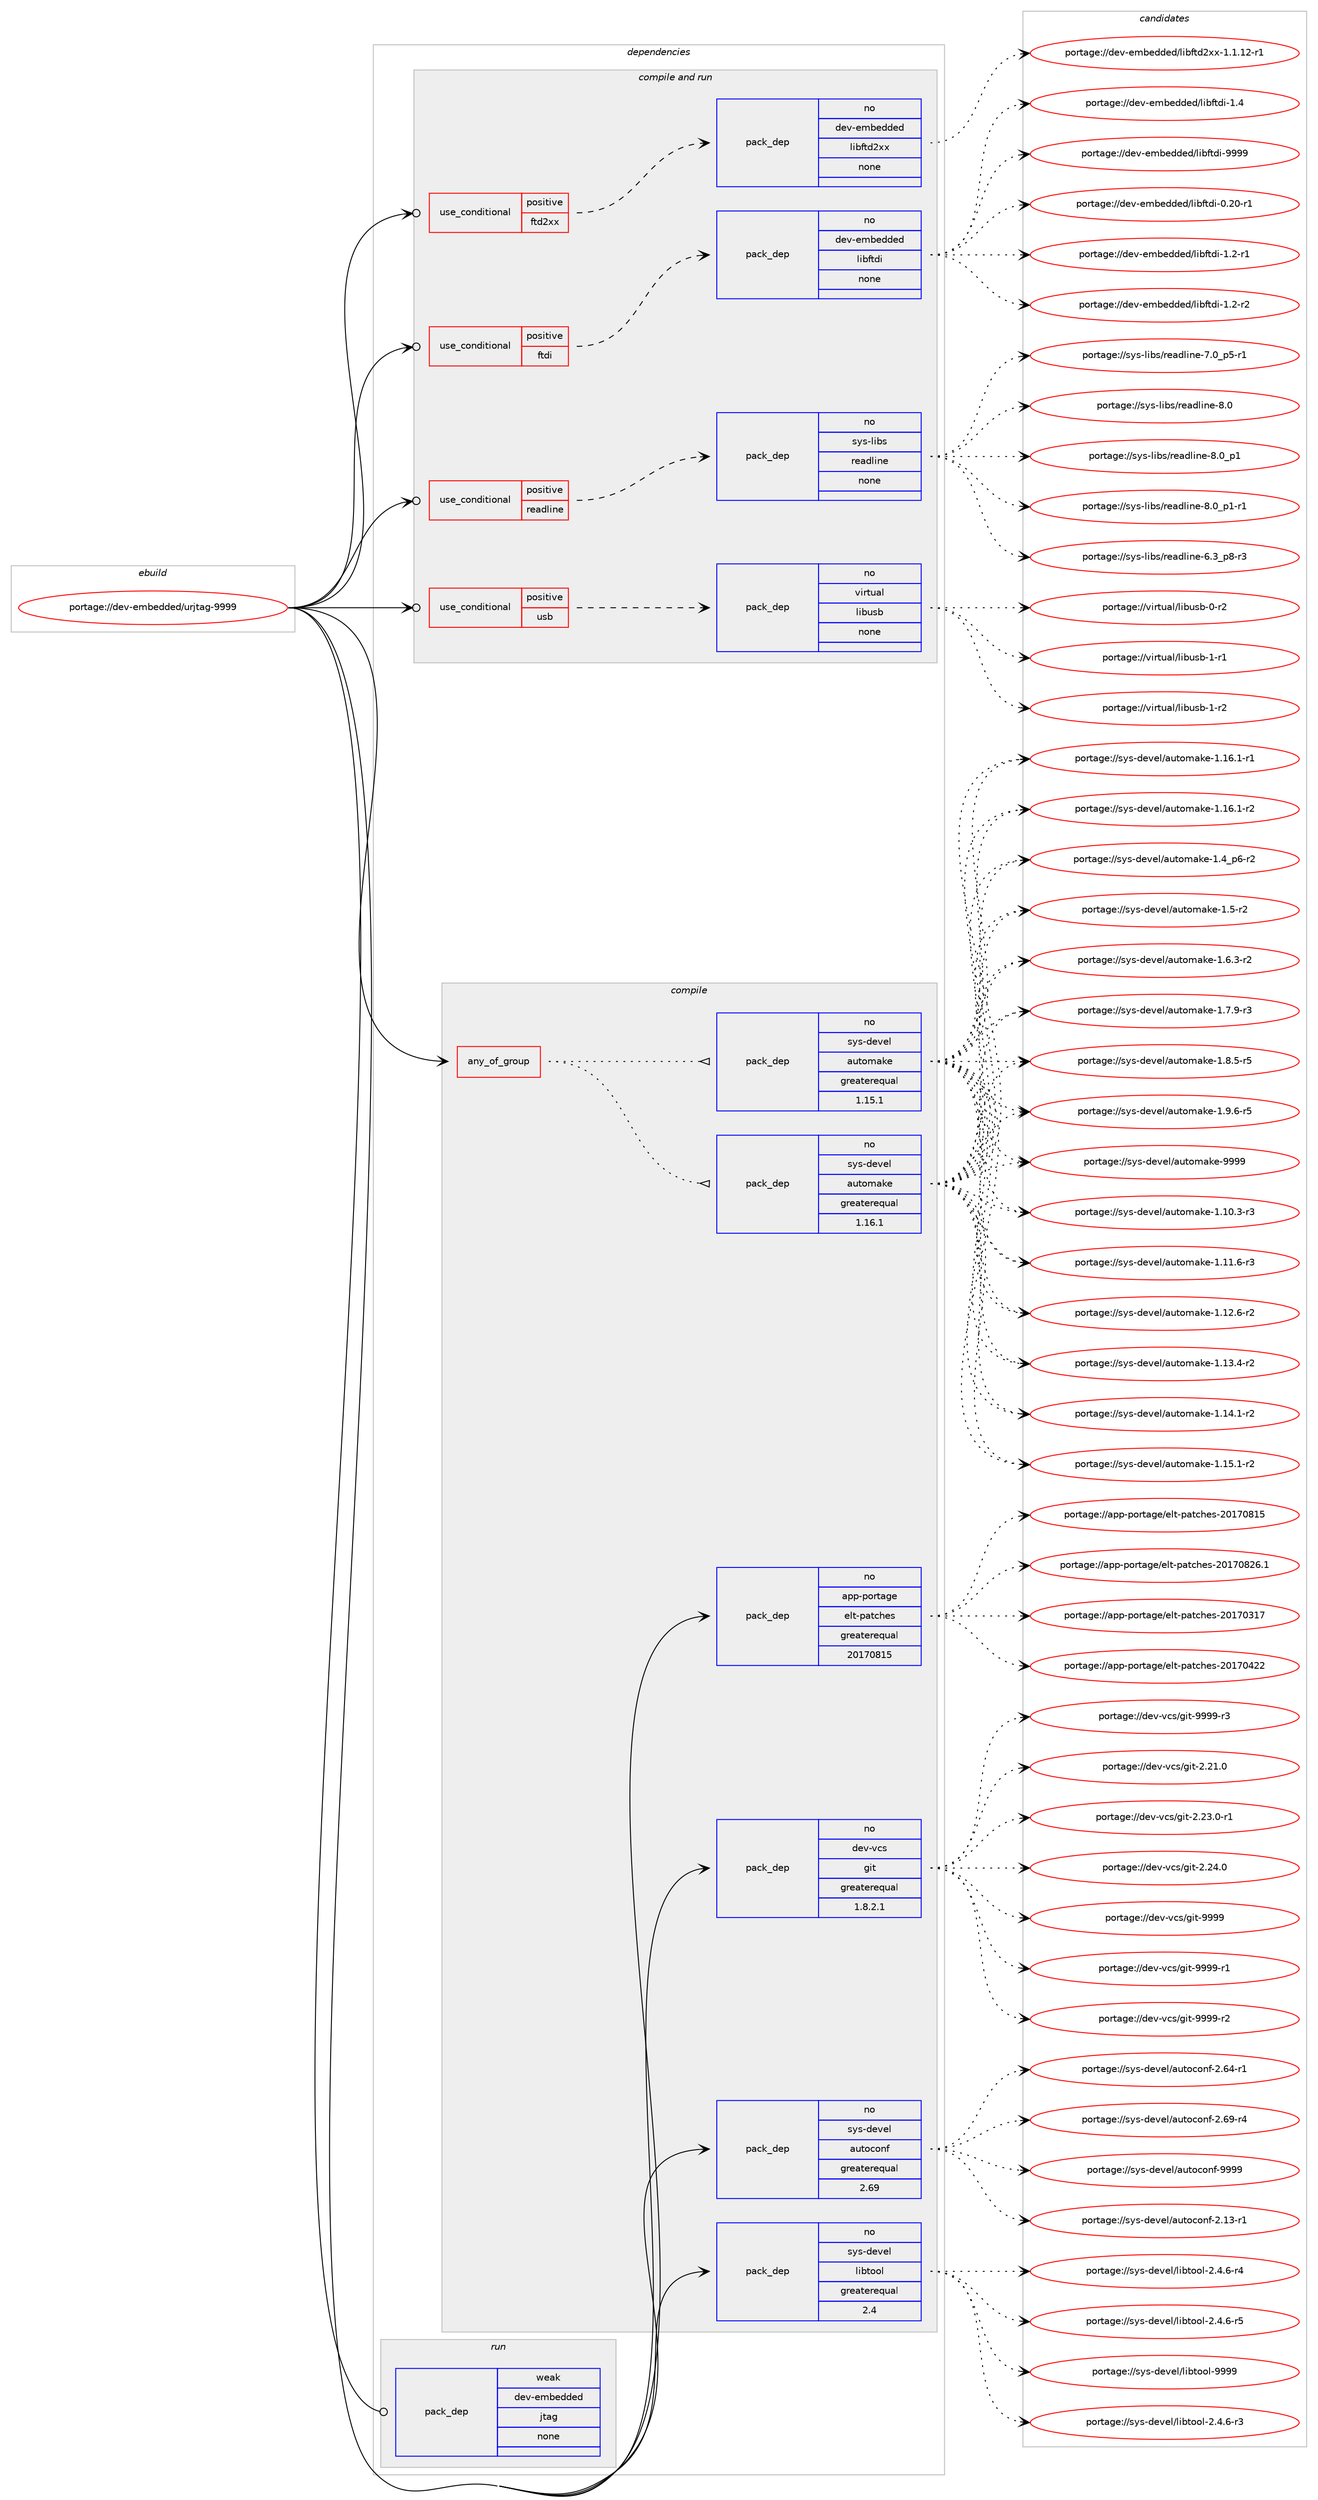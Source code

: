 digraph prolog {

# *************
# Graph options
# *************

newrank=true;
concentrate=true;
compound=true;
graph [rankdir=LR,fontname=Helvetica,fontsize=10,ranksep=1.5];#, ranksep=2.5, nodesep=0.2];
edge  [arrowhead=vee];
node  [fontname=Helvetica,fontsize=10];

# **********
# The ebuild
# **********

subgraph cluster_leftcol {
color=gray;
rank=same;
label=<<i>ebuild</i>>;
id [label="portage://dev-embedded/urjtag-9999", color=red, width=4, href="../dev-embedded/urjtag-9999.svg"];
}

# ****************
# The dependencies
# ****************

subgraph cluster_midcol {
color=gray;
label=<<i>dependencies</i>>;
subgraph cluster_compile {
fillcolor="#eeeeee";
style=filled;
label=<<i>compile</i>>;
subgraph any1262 {
dependency59756 [label=<<TABLE BORDER="0" CELLBORDER="1" CELLSPACING="0" CELLPADDING="4"><TR><TD CELLPADDING="10">any_of_group</TD></TR></TABLE>>, shape=none, color=red];subgraph pack44584 {
dependency59757 [label=<<TABLE BORDER="0" CELLBORDER="1" CELLSPACING="0" CELLPADDING="4" WIDTH="220"><TR><TD ROWSPAN="6" CELLPADDING="30">pack_dep</TD></TR><TR><TD WIDTH="110">no</TD></TR><TR><TD>sys-devel</TD></TR><TR><TD>automake</TD></TR><TR><TD>greaterequal</TD></TR><TR><TD>1.16.1</TD></TR></TABLE>>, shape=none, color=blue];
}
dependency59756:e -> dependency59757:w [weight=20,style="dotted",arrowhead="oinv"];
subgraph pack44585 {
dependency59758 [label=<<TABLE BORDER="0" CELLBORDER="1" CELLSPACING="0" CELLPADDING="4" WIDTH="220"><TR><TD ROWSPAN="6" CELLPADDING="30">pack_dep</TD></TR><TR><TD WIDTH="110">no</TD></TR><TR><TD>sys-devel</TD></TR><TR><TD>automake</TD></TR><TR><TD>greaterequal</TD></TR><TR><TD>1.15.1</TD></TR></TABLE>>, shape=none, color=blue];
}
dependency59756:e -> dependency59758:w [weight=20,style="dotted",arrowhead="oinv"];
}
id:e -> dependency59756:w [weight=20,style="solid",arrowhead="vee"];
subgraph pack44586 {
dependency59759 [label=<<TABLE BORDER="0" CELLBORDER="1" CELLSPACING="0" CELLPADDING="4" WIDTH="220"><TR><TD ROWSPAN="6" CELLPADDING="30">pack_dep</TD></TR><TR><TD WIDTH="110">no</TD></TR><TR><TD>app-portage</TD></TR><TR><TD>elt-patches</TD></TR><TR><TD>greaterequal</TD></TR><TR><TD>20170815</TD></TR></TABLE>>, shape=none, color=blue];
}
id:e -> dependency59759:w [weight=20,style="solid",arrowhead="vee"];
subgraph pack44587 {
dependency59760 [label=<<TABLE BORDER="0" CELLBORDER="1" CELLSPACING="0" CELLPADDING="4" WIDTH="220"><TR><TD ROWSPAN="6" CELLPADDING="30">pack_dep</TD></TR><TR><TD WIDTH="110">no</TD></TR><TR><TD>dev-vcs</TD></TR><TR><TD>git</TD></TR><TR><TD>greaterequal</TD></TR><TR><TD>1.8.2.1</TD></TR></TABLE>>, shape=none, color=blue];
}
id:e -> dependency59760:w [weight=20,style="solid",arrowhead="vee"];
subgraph pack44588 {
dependency59761 [label=<<TABLE BORDER="0" CELLBORDER="1" CELLSPACING="0" CELLPADDING="4" WIDTH="220"><TR><TD ROWSPAN="6" CELLPADDING="30">pack_dep</TD></TR><TR><TD WIDTH="110">no</TD></TR><TR><TD>sys-devel</TD></TR><TR><TD>autoconf</TD></TR><TR><TD>greaterequal</TD></TR><TR><TD>2.69</TD></TR></TABLE>>, shape=none, color=blue];
}
id:e -> dependency59761:w [weight=20,style="solid",arrowhead="vee"];
subgraph pack44589 {
dependency59762 [label=<<TABLE BORDER="0" CELLBORDER="1" CELLSPACING="0" CELLPADDING="4" WIDTH="220"><TR><TD ROWSPAN="6" CELLPADDING="30">pack_dep</TD></TR><TR><TD WIDTH="110">no</TD></TR><TR><TD>sys-devel</TD></TR><TR><TD>libtool</TD></TR><TR><TD>greaterequal</TD></TR><TR><TD>2.4</TD></TR></TABLE>>, shape=none, color=blue];
}
id:e -> dependency59762:w [weight=20,style="solid",arrowhead="vee"];
}
subgraph cluster_compileandrun {
fillcolor="#eeeeee";
style=filled;
label=<<i>compile and run</i>>;
subgraph cond13853 {
dependency59763 [label=<<TABLE BORDER="0" CELLBORDER="1" CELLSPACING="0" CELLPADDING="4"><TR><TD ROWSPAN="3" CELLPADDING="10">use_conditional</TD></TR><TR><TD>positive</TD></TR><TR><TD>ftd2xx</TD></TR></TABLE>>, shape=none, color=red];
subgraph pack44590 {
dependency59764 [label=<<TABLE BORDER="0" CELLBORDER="1" CELLSPACING="0" CELLPADDING="4" WIDTH="220"><TR><TD ROWSPAN="6" CELLPADDING="30">pack_dep</TD></TR><TR><TD WIDTH="110">no</TD></TR><TR><TD>dev-embedded</TD></TR><TR><TD>libftd2xx</TD></TR><TR><TD>none</TD></TR><TR><TD></TD></TR></TABLE>>, shape=none, color=blue];
}
dependency59763:e -> dependency59764:w [weight=20,style="dashed",arrowhead="vee"];
}
id:e -> dependency59763:w [weight=20,style="solid",arrowhead="odotvee"];
subgraph cond13854 {
dependency59765 [label=<<TABLE BORDER="0" CELLBORDER="1" CELLSPACING="0" CELLPADDING="4"><TR><TD ROWSPAN="3" CELLPADDING="10">use_conditional</TD></TR><TR><TD>positive</TD></TR><TR><TD>ftdi</TD></TR></TABLE>>, shape=none, color=red];
subgraph pack44591 {
dependency59766 [label=<<TABLE BORDER="0" CELLBORDER="1" CELLSPACING="0" CELLPADDING="4" WIDTH="220"><TR><TD ROWSPAN="6" CELLPADDING="30">pack_dep</TD></TR><TR><TD WIDTH="110">no</TD></TR><TR><TD>dev-embedded</TD></TR><TR><TD>libftdi</TD></TR><TR><TD>none</TD></TR><TR><TD></TD></TR></TABLE>>, shape=none, color=blue];
}
dependency59765:e -> dependency59766:w [weight=20,style="dashed",arrowhead="vee"];
}
id:e -> dependency59765:w [weight=20,style="solid",arrowhead="odotvee"];
subgraph cond13855 {
dependency59767 [label=<<TABLE BORDER="0" CELLBORDER="1" CELLSPACING="0" CELLPADDING="4"><TR><TD ROWSPAN="3" CELLPADDING="10">use_conditional</TD></TR><TR><TD>positive</TD></TR><TR><TD>readline</TD></TR></TABLE>>, shape=none, color=red];
subgraph pack44592 {
dependency59768 [label=<<TABLE BORDER="0" CELLBORDER="1" CELLSPACING="0" CELLPADDING="4" WIDTH="220"><TR><TD ROWSPAN="6" CELLPADDING="30">pack_dep</TD></TR><TR><TD WIDTH="110">no</TD></TR><TR><TD>sys-libs</TD></TR><TR><TD>readline</TD></TR><TR><TD>none</TD></TR><TR><TD></TD></TR></TABLE>>, shape=none, color=blue];
}
dependency59767:e -> dependency59768:w [weight=20,style="dashed",arrowhead="vee"];
}
id:e -> dependency59767:w [weight=20,style="solid",arrowhead="odotvee"];
subgraph cond13856 {
dependency59769 [label=<<TABLE BORDER="0" CELLBORDER="1" CELLSPACING="0" CELLPADDING="4"><TR><TD ROWSPAN="3" CELLPADDING="10">use_conditional</TD></TR><TR><TD>positive</TD></TR><TR><TD>usb</TD></TR></TABLE>>, shape=none, color=red];
subgraph pack44593 {
dependency59770 [label=<<TABLE BORDER="0" CELLBORDER="1" CELLSPACING="0" CELLPADDING="4" WIDTH="220"><TR><TD ROWSPAN="6" CELLPADDING="30">pack_dep</TD></TR><TR><TD WIDTH="110">no</TD></TR><TR><TD>virtual</TD></TR><TR><TD>libusb</TD></TR><TR><TD>none</TD></TR><TR><TD></TD></TR></TABLE>>, shape=none, color=blue];
}
dependency59769:e -> dependency59770:w [weight=20,style="dashed",arrowhead="vee"];
}
id:e -> dependency59769:w [weight=20,style="solid",arrowhead="odotvee"];
}
subgraph cluster_run {
fillcolor="#eeeeee";
style=filled;
label=<<i>run</i>>;
subgraph pack44594 {
dependency59771 [label=<<TABLE BORDER="0" CELLBORDER="1" CELLSPACING="0" CELLPADDING="4" WIDTH="220"><TR><TD ROWSPAN="6" CELLPADDING="30">pack_dep</TD></TR><TR><TD WIDTH="110">weak</TD></TR><TR><TD>dev-embedded</TD></TR><TR><TD>jtag</TD></TR><TR><TD>none</TD></TR><TR><TD></TD></TR></TABLE>>, shape=none, color=blue];
}
id:e -> dependency59771:w [weight=20,style="solid",arrowhead="odot"];
}
}

# **************
# The candidates
# **************

subgraph cluster_choices {
rank=same;
color=gray;
label=<<i>candidates</i>>;

subgraph choice44584 {
color=black;
nodesep=1;
choiceportage11512111545100101118101108479711711611110997107101454946494846514511451 [label="portage://sys-devel/automake-1.10.3-r3", color=red, width=4,href="../sys-devel/automake-1.10.3-r3.svg"];
choiceportage11512111545100101118101108479711711611110997107101454946494946544511451 [label="portage://sys-devel/automake-1.11.6-r3", color=red, width=4,href="../sys-devel/automake-1.11.6-r3.svg"];
choiceportage11512111545100101118101108479711711611110997107101454946495046544511450 [label="portage://sys-devel/automake-1.12.6-r2", color=red, width=4,href="../sys-devel/automake-1.12.6-r2.svg"];
choiceportage11512111545100101118101108479711711611110997107101454946495146524511450 [label="portage://sys-devel/automake-1.13.4-r2", color=red, width=4,href="../sys-devel/automake-1.13.4-r2.svg"];
choiceportage11512111545100101118101108479711711611110997107101454946495246494511450 [label="portage://sys-devel/automake-1.14.1-r2", color=red, width=4,href="../sys-devel/automake-1.14.1-r2.svg"];
choiceportage11512111545100101118101108479711711611110997107101454946495346494511450 [label="portage://sys-devel/automake-1.15.1-r2", color=red, width=4,href="../sys-devel/automake-1.15.1-r2.svg"];
choiceportage11512111545100101118101108479711711611110997107101454946495446494511449 [label="portage://sys-devel/automake-1.16.1-r1", color=red, width=4,href="../sys-devel/automake-1.16.1-r1.svg"];
choiceportage11512111545100101118101108479711711611110997107101454946495446494511450 [label="portage://sys-devel/automake-1.16.1-r2", color=red, width=4,href="../sys-devel/automake-1.16.1-r2.svg"];
choiceportage115121115451001011181011084797117116111109971071014549465295112544511450 [label="portage://sys-devel/automake-1.4_p6-r2", color=red, width=4,href="../sys-devel/automake-1.4_p6-r2.svg"];
choiceportage11512111545100101118101108479711711611110997107101454946534511450 [label="portage://sys-devel/automake-1.5-r2", color=red, width=4,href="../sys-devel/automake-1.5-r2.svg"];
choiceportage115121115451001011181011084797117116111109971071014549465446514511450 [label="portage://sys-devel/automake-1.6.3-r2", color=red, width=4,href="../sys-devel/automake-1.6.3-r2.svg"];
choiceportage115121115451001011181011084797117116111109971071014549465546574511451 [label="portage://sys-devel/automake-1.7.9-r3", color=red, width=4,href="../sys-devel/automake-1.7.9-r3.svg"];
choiceportage115121115451001011181011084797117116111109971071014549465646534511453 [label="portage://sys-devel/automake-1.8.5-r5", color=red, width=4,href="../sys-devel/automake-1.8.5-r5.svg"];
choiceportage115121115451001011181011084797117116111109971071014549465746544511453 [label="portage://sys-devel/automake-1.9.6-r5", color=red, width=4,href="../sys-devel/automake-1.9.6-r5.svg"];
choiceportage115121115451001011181011084797117116111109971071014557575757 [label="portage://sys-devel/automake-9999", color=red, width=4,href="../sys-devel/automake-9999.svg"];
dependency59757:e -> choiceportage11512111545100101118101108479711711611110997107101454946494846514511451:w [style=dotted,weight="100"];
dependency59757:e -> choiceportage11512111545100101118101108479711711611110997107101454946494946544511451:w [style=dotted,weight="100"];
dependency59757:e -> choiceportage11512111545100101118101108479711711611110997107101454946495046544511450:w [style=dotted,weight="100"];
dependency59757:e -> choiceportage11512111545100101118101108479711711611110997107101454946495146524511450:w [style=dotted,weight="100"];
dependency59757:e -> choiceportage11512111545100101118101108479711711611110997107101454946495246494511450:w [style=dotted,weight="100"];
dependency59757:e -> choiceportage11512111545100101118101108479711711611110997107101454946495346494511450:w [style=dotted,weight="100"];
dependency59757:e -> choiceportage11512111545100101118101108479711711611110997107101454946495446494511449:w [style=dotted,weight="100"];
dependency59757:e -> choiceportage11512111545100101118101108479711711611110997107101454946495446494511450:w [style=dotted,weight="100"];
dependency59757:e -> choiceportage115121115451001011181011084797117116111109971071014549465295112544511450:w [style=dotted,weight="100"];
dependency59757:e -> choiceportage11512111545100101118101108479711711611110997107101454946534511450:w [style=dotted,weight="100"];
dependency59757:e -> choiceportage115121115451001011181011084797117116111109971071014549465446514511450:w [style=dotted,weight="100"];
dependency59757:e -> choiceportage115121115451001011181011084797117116111109971071014549465546574511451:w [style=dotted,weight="100"];
dependency59757:e -> choiceportage115121115451001011181011084797117116111109971071014549465646534511453:w [style=dotted,weight="100"];
dependency59757:e -> choiceportage115121115451001011181011084797117116111109971071014549465746544511453:w [style=dotted,weight="100"];
dependency59757:e -> choiceportage115121115451001011181011084797117116111109971071014557575757:w [style=dotted,weight="100"];
}
subgraph choice44585 {
color=black;
nodesep=1;
choiceportage11512111545100101118101108479711711611110997107101454946494846514511451 [label="portage://sys-devel/automake-1.10.3-r3", color=red, width=4,href="../sys-devel/automake-1.10.3-r3.svg"];
choiceportage11512111545100101118101108479711711611110997107101454946494946544511451 [label="portage://sys-devel/automake-1.11.6-r3", color=red, width=4,href="../sys-devel/automake-1.11.6-r3.svg"];
choiceportage11512111545100101118101108479711711611110997107101454946495046544511450 [label="portage://sys-devel/automake-1.12.6-r2", color=red, width=4,href="../sys-devel/automake-1.12.6-r2.svg"];
choiceportage11512111545100101118101108479711711611110997107101454946495146524511450 [label="portage://sys-devel/automake-1.13.4-r2", color=red, width=4,href="../sys-devel/automake-1.13.4-r2.svg"];
choiceportage11512111545100101118101108479711711611110997107101454946495246494511450 [label="portage://sys-devel/automake-1.14.1-r2", color=red, width=4,href="../sys-devel/automake-1.14.1-r2.svg"];
choiceportage11512111545100101118101108479711711611110997107101454946495346494511450 [label="portage://sys-devel/automake-1.15.1-r2", color=red, width=4,href="../sys-devel/automake-1.15.1-r2.svg"];
choiceportage11512111545100101118101108479711711611110997107101454946495446494511449 [label="portage://sys-devel/automake-1.16.1-r1", color=red, width=4,href="../sys-devel/automake-1.16.1-r1.svg"];
choiceportage11512111545100101118101108479711711611110997107101454946495446494511450 [label="portage://sys-devel/automake-1.16.1-r2", color=red, width=4,href="../sys-devel/automake-1.16.1-r2.svg"];
choiceportage115121115451001011181011084797117116111109971071014549465295112544511450 [label="portage://sys-devel/automake-1.4_p6-r2", color=red, width=4,href="../sys-devel/automake-1.4_p6-r2.svg"];
choiceportage11512111545100101118101108479711711611110997107101454946534511450 [label="portage://sys-devel/automake-1.5-r2", color=red, width=4,href="../sys-devel/automake-1.5-r2.svg"];
choiceportage115121115451001011181011084797117116111109971071014549465446514511450 [label="portage://sys-devel/automake-1.6.3-r2", color=red, width=4,href="../sys-devel/automake-1.6.3-r2.svg"];
choiceportage115121115451001011181011084797117116111109971071014549465546574511451 [label="portage://sys-devel/automake-1.7.9-r3", color=red, width=4,href="../sys-devel/automake-1.7.9-r3.svg"];
choiceportage115121115451001011181011084797117116111109971071014549465646534511453 [label="portage://sys-devel/automake-1.8.5-r5", color=red, width=4,href="../sys-devel/automake-1.8.5-r5.svg"];
choiceportage115121115451001011181011084797117116111109971071014549465746544511453 [label="portage://sys-devel/automake-1.9.6-r5", color=red, width=4,href="../sys-devel/automake-1.9.6-r5.svg"];
choiceportage115121115451001011181011084797117116111109971071014557575757 [label="portage://sys-devel/automake-9999", color=red, width=4,href="../sys-devel/automake-9999.svg"];
dependency59758:e -> choiceportage11512111545100101118101108479711711611110997107101454946494846514511451:w [style=dotted,weight="100"];
dependency59758:e -> choiceportage11512111545100101118101108479711711611110997107101454946494946544511451:w [style=dotted,weight="100"];
dependency59758:e -> choiceportage11512111545100101118101108479711711611110997107101454946495046544511450:w [style=dotted,weight="100"];
dependency59758:e -> choiceportage11512111545100101118101108479711711611110997107101454946495146524511450:w [style=dotted,weight="100"];
dependency59758:e -> choiceportage11512111545100101118101108479711711611110997107101454946495246494511450:w [style=dotted,weight="100"];
dependency59758:e -> choiceportage11512111545100101118101108479711711611110997107101454946495346494511450:w [style=dotted,weight="100"];
dependency59758:e -> choiceportage11512111545100101118101108479711711611110997107101454946495446494511449:w [style=dotted,weight="100"];
dependency59758:e -> choiceportage11512111545100101118101108479711711611110997107101454946495446494511450:w [style=dotted,weight="100"];
dependency59758:e -> choiceportage115121115451001011181011084797117116111109971071014549465295112544511450:w [style=dotted,weight="100"];
dependency59758:e -> choiceportage11512111545100101118101108479711711611110997107101454946534511450:w [style=dotted,weight="100"];
dependency59758:e -> choiceportage115121115451001011181011084797117116111109971071014549465446514511450:w [style=dotted,weight="100"];
dependency59758:e -> choiceportage115121115451001011181011084797117116111109971071014549465546574511451:w [style=dotted,weight="100"];
dependency59758:e -> choiceportage115121115451001011181011084797117116111109971071014549465646534511453:w [style=dotted,weight="100"];
dependency59758:e -> choiceportage115121115451001011181011084797117116111109971071014549465746544511453:w [style=dotted,weight="100"];
dependency59758:e -> choiceportage115121115451001011181011084797117116111109971071014557575757:w [style=dotted,weight="100"];
}
subgraph choice44586 {
color=black;
nodesep=1;
choiceportage97112112451121111141169710310147101108116451129711699104101115455048495548514955 [label="portage://app-portage/elt-patches-20170317", color=red, width=4,href="../app-portage/elt-patches-20170317.svg"];
choiceportage97112112451121111141169710310147101108116451129711699104101115455048495548525050 [label="portage://app-portage/elt-patches-20170422", color=red, width=4,href="../app-portage/elt-patches-20170422.svg"];
choiceportage97112112451121111141169710310147101108116451129711699104101115455048495548564953 [label="portage://app-portage/elt-patches-20170815", color=red, width=4,href="../app-portage/elt-patches-20170815.svg"];
choiceportage971121124511211111411697103101471011081164511297116991041011154550484955485650544649 [label="portage://app-portage/elt-patches-20170826.1", color=red, width=4,href="../app-portage/elt-patches-20170826.1.svg"];
dependency59759:e -> choiceportage97112112451121111141169710310147101108116451129711699104101115455048495548514955:w [style=dotted,weight="100"];
dependency59759:e -> choiceportage97112112451121111141169710310147101108116451129711699104101115455048495548525050:w [style=dotted,weight="100"];
dependency59759:e -> choiceportage97112112451121111141169710310147101108116451129711699104101115455048495548564953:w [style=dotted,weight="100"];
dependency59759:e -> choiceportage971121124511211111411697103101471011081164511297116991041011154550484955485650544649:w [style=dotted,weight="100"];
}
subgraph choice44587 {
color=black;
nodesep=1;
choiceportage10010111845118991154710310511645504650494648 [label="portage://dev-vcs/git-2.21.0", color=red, width=4,href="../dev-vcs/git-2.21.0.svg"];
choiceportage100101118451189911547103105116455046505146484511449 [label="portage://dev-vcs/git-2.23.0-r1", color=red, width=4,href="../dev-vcs/git-2.23.0-r1.svg"];
choiceportage10010111845118991154710310511645504650524648 [label="portage://dev-vcs/git-2.24.0", color=red, width=4,href="../dev-vcs/git-2.24.0.svg"];
choiceportage1001011184511899115471031051164557575757 [label="portage://dev-vcs/git-9999", color=red, width=4,href="../dev-vcs/git-9999.svg"];
choiceportage10010111845118991154710310511645575757574511449 [label="portage://dev-vcs/git-9999-r1", color=red, width=4,href="../dev-vcs/git-9999-r1.svg"];
choiceportage10010111845118991154710310511645575757574511450 [label="portage://dev-vcs/git-9999-r2", color=red, width=4,href="../dev-vcs/git-9999-r2.svg"];
choiceportage10010111845118991154710310511645575757574511451 [label="portage://dev-vcs/git-9999-r3", color=red, width=4,href="../dev-vcs/git-9999-r3.svg"];
dependency59760:e -> choiceportage10010111845118991154710310511645504650494648:w [style=dotted,weight="100"];
dependency59760:e -> choiceportage100101118451189911547103105116455046505146484511449:w [style=dotted,weight="100"];
dependency59760:e -> choiceportage10010111845118991154710310511645504650524648:w [style=dotted,weight="100"];
dependency59760:e -> choiceportage1001011184511899115471031051164557575757:w [style=dotted,weight="100"];
dependency59760:e -> choiceportage10010111845118991154710310511645575757574511449:w [style=dotted,weight="100"];
dependency59760:e -> choiceportage10010111845118991154710310511645575757574511450:w [style=dotted,weight="100"];
dependency59760:e -> choiceportage10010111845118991154710310511645575757574511451:w [style=dotted,weight="100"];
}
subgraph choice44588 {
color=black;
nodesep=1;
choiceportage1151211154510010111810110847971171161119911111010245504649514511449 [label="portage://sys-devel/autoconf-2.13-r1", color=red, width=4,href="../sys-devel/autoconf-2.13-r1.svg"];
choiceportage1151211154510010111810110847971171161119911111010245504654524511449 [label="portage://sys-devel/autoconf-2.64-r1", color=red, width=4,href="../sys-devel/autoconf-2.64-r1.svg"];
choiceportage1151211154510010111810110847971171161119911111010245504654574511452 [label="portage://sys-devel/autoconf-2.69-r4", color=red, width=4,href="../sys-devel/autoconf-2.69-r4.svg"];
choiceportage115121115451001011181011084797117116111991111101024557575757 [label="portage://sys-devel/autoconf-9999", color=red, width=4,href="../sys-devel/autoconf-9999.svg"];
dependency59761:e -> choiceportage1151211154510010111810110847971171161119911111010245504649514511449:w [style=dotted,weight="100"];
dependency59761:e -> choiceportage1151211154510010111810110847971171161119911111010245504654524511449:w [style=dotted,weight="100"];
dependency59761:e -> choiceportage1151211154510010111810110847971171161119911111010245504654574511452:w [style=dotted,weight="100"];
dependency59761:e -> choiceportage115121115451001011181011084797117116111991111101024557575757:w [style=dotted,weight="100"];
}
subgraph choice44589 {
color=black;
nodesep=1;
choiceportage1151211154510010111810110847108105981161111111084550465246544511451 [label="portage://sys-devel/libtool-2.4.6-r3", color=red, width=4,href="../sys-devel/libtool-2.4.6-r3.svg"];
choiceportage1151211154510010111810110847108105981161111111084550465246544511452 [label="portage://sys-devel/libtool-2.4.6-r4", color=red, width=4,href="../sys-devel/libtool-2.4.6-r4.svg"];
choiceportage1151211154510010111810110847108105981161111111084550465246544511453 [label="portage://sys-devel/libtool-2.4.6-r5", color=red, width=4,href="../sys-devel/libtool-2.4.6-r5.svg"];
choiceportage1151211154510010111810110847108105981161111111084557575757 [label="portage://sys-devel/libtool-9999", color=red, width=4,href="../sys-devel/libtool-9999.svg"];
dependency59762:e -> choiceportage1151211154510010111810110847108105981161111111084550465246544511451:w [style=dotted,weight="100"];
dependency59762:e -> choiceportage1151211154510010111810110847108105981161111111084550465246544511452:w [style=dotted,weight="100"];
dependency59762:e -> choiceportage1151211154510010111810110847108105981161111111084550465246544511453:w [style=dotted,weight="100"];
dependency59762:e -> choiceportage1151211154510010111810110847108105981161111111084557575757:w [style=dotted,weight="100"];
}
subgraph choice44590 {
color=black;
nodesep=1;
choiceportage1001011184510110998101100100101100471081059810211610050120120454946494649504511449 [label="portage://dev-embedded/libftd2xx-1.1.12-r1", color=red, width=4,href="../dev-embedded/libftd2xx-1.1.12-r1.svg"];
dependency59764:e -> choiceportage1001011184510110998101100100101100471081059810211610050120120454946494649504511449:w [style=dotted,weight="100"];
}
subgraph choice44591 {
color=black;
nodesep=1;
choiceportage1001011184510110998101100100101100471081059810211610010545484650484511449 [label="portage://dev-embedded/libftdi-0.20-r1", color=red, width=4,href="../dev-embedded/libftdi-0.20-r1.svg"];
choiceportage10010111845101109981011001001011004710810598102116100105454946504511449 [label="portage://dev-embedded/libftdi-1.2-r1", color=red, width=4,href="../dev-embedded/libftdi-1.2-r1.svg"];
choiceportage10010111845101109981011001001011004710810598102116100105454946504511450 [label="portage://dev-embedded/libftdi-1.2-r2", color=red, width=4,href="../dev-embedded/libftdi-1.2-r2.svg"];
choiceportage1001011184510110998101100100101100471081059810211610010545494652 [label="portage://dev-embedded/libftdi-1.4", color=red, width=4,href="../dev-embedded/libftdi-1.4.svg"];
choiceportage100101118451011099810110010010110047108105981021161001054557575757 [label="portage://dev-embedded/libftdi-9999", color=red, width=4,href="../dev-embedded/libftdi-9999.svg"];
dependency59766:e -> choiceportage1001011184510110998101100100101100471081059810211610010545484650484511449:w [style=dotted,weight="100"];
dependency59766:e -> choiceportage10010111845101109981011001001011004710810598102116100105454946504511449:w [style=dotted,weight="100"];
dependency59766:e -> choiceportage10010111845101109981011001001011004710810598102116100105454946504511450:w [style=dotted,weight="100"];
dependency59766:e -> choiceportage1001011184510110998101100100101100471081059810211610010545494652:w [style=dotted,weight="100"];
dependency59766:e -> choiceportage100101118451011099810110010010110047108105981021161001054557575757:w [style=dotted,weight="100"];
}
subgraph choice44592 {
color=black;
nodesep=1;
choiceportage115121115451081059811547114101971001081051101014554465195112564511451 [label="portage://sys-libs/readline-6.3_p8-r3", color=red, width=4,href="../sys-libs/readline-6.3_p8-r3.svg"];
choiceportage115121115451081059811547114101971001081051101014555464895112534511449 [label="portage://sys-libs/readline-7.0_p5-r1", color=red, width=4,href="../sys-libs/readline-7.0_p5-r1.svg"];
choiceportage1151211154510810598115471141019710010810511010145564648 [label="portage://sys-libs/readline-8.0", color=red, width=4,href="../sys-libs/readline-8.0.svg"];
choiceportage11512111545108105981154711410197100108105110101455646489511249 [label="portage://sys-libs/readline-8.0_p1", color=red, width=4,href="../sys-libs/readline-8.0_p1.svg"];
choiceportage115121115451081059811547114101971001081051101014556464895112494511449 [label="portage://sys-libs/readline-8.0_p1-r1", color=red, width=4,href="../sys-libs/readline-8.0_p1-r1.svg"];
dependency59768:e -> choiceportage115121115451081059811547114101971001081051101014554465195112564511451:w [style=dotted,weight="100"];
dependency59768:e -> choiceportage115121115451081059811547114101971001081051101014555464895112534511449:w [style=dotted,weight="100"];
dependency59768:e -> choiceportage1151211154510810598115471141019710010810511010145564648:w [style=dotted,weight="100"];
dependency59768:e -> choiceportage11512111545108105981154711410197100108105110101455646489511249:w [style=dotted,weight="100"];
dependency59768:e -> choiceportage115121115451081059811547114101971001081051101014556464895112494511449:w [style=dotted,weight="100"];
}
subgraph choice44593 {
color=black;
nodesep=1;
choiceportage1181051141161179710847108105981171159845484511450 [label="portage://virtual/libusb-0-r2", color=red, width=4,href="../virtual/libusb-0-r2.svg"];
choiceportage1181051141161179710847108105981171159845494511449 [label="portage://virtual/libusb-1-r1", color=red, width=4,href="../virtual/libusb-1-r1.svg"];
choiceportage1181051141161179710847108105981171159845494511450 [label="portage://virtual/libusb-1-r2", color=red, width=4,href="../virtual/libusb-1-r2.svg"];
dependency59770:e -> choiceportage1181051141161179710847108105981171159845484511450:w [style=dotted,weight="100"];
dependency59770:e -> choiceportage1181051141161179710847108105981171159845494511449:w [style=dotted,weight="100"];
dependency59770:e -> choiceportage1181051141161179710847108105981171159845494511450:w [style=dotted,weight="100"];
}
subgraph choice44594 {
color=black;
nodesep=1;
}
}

}
